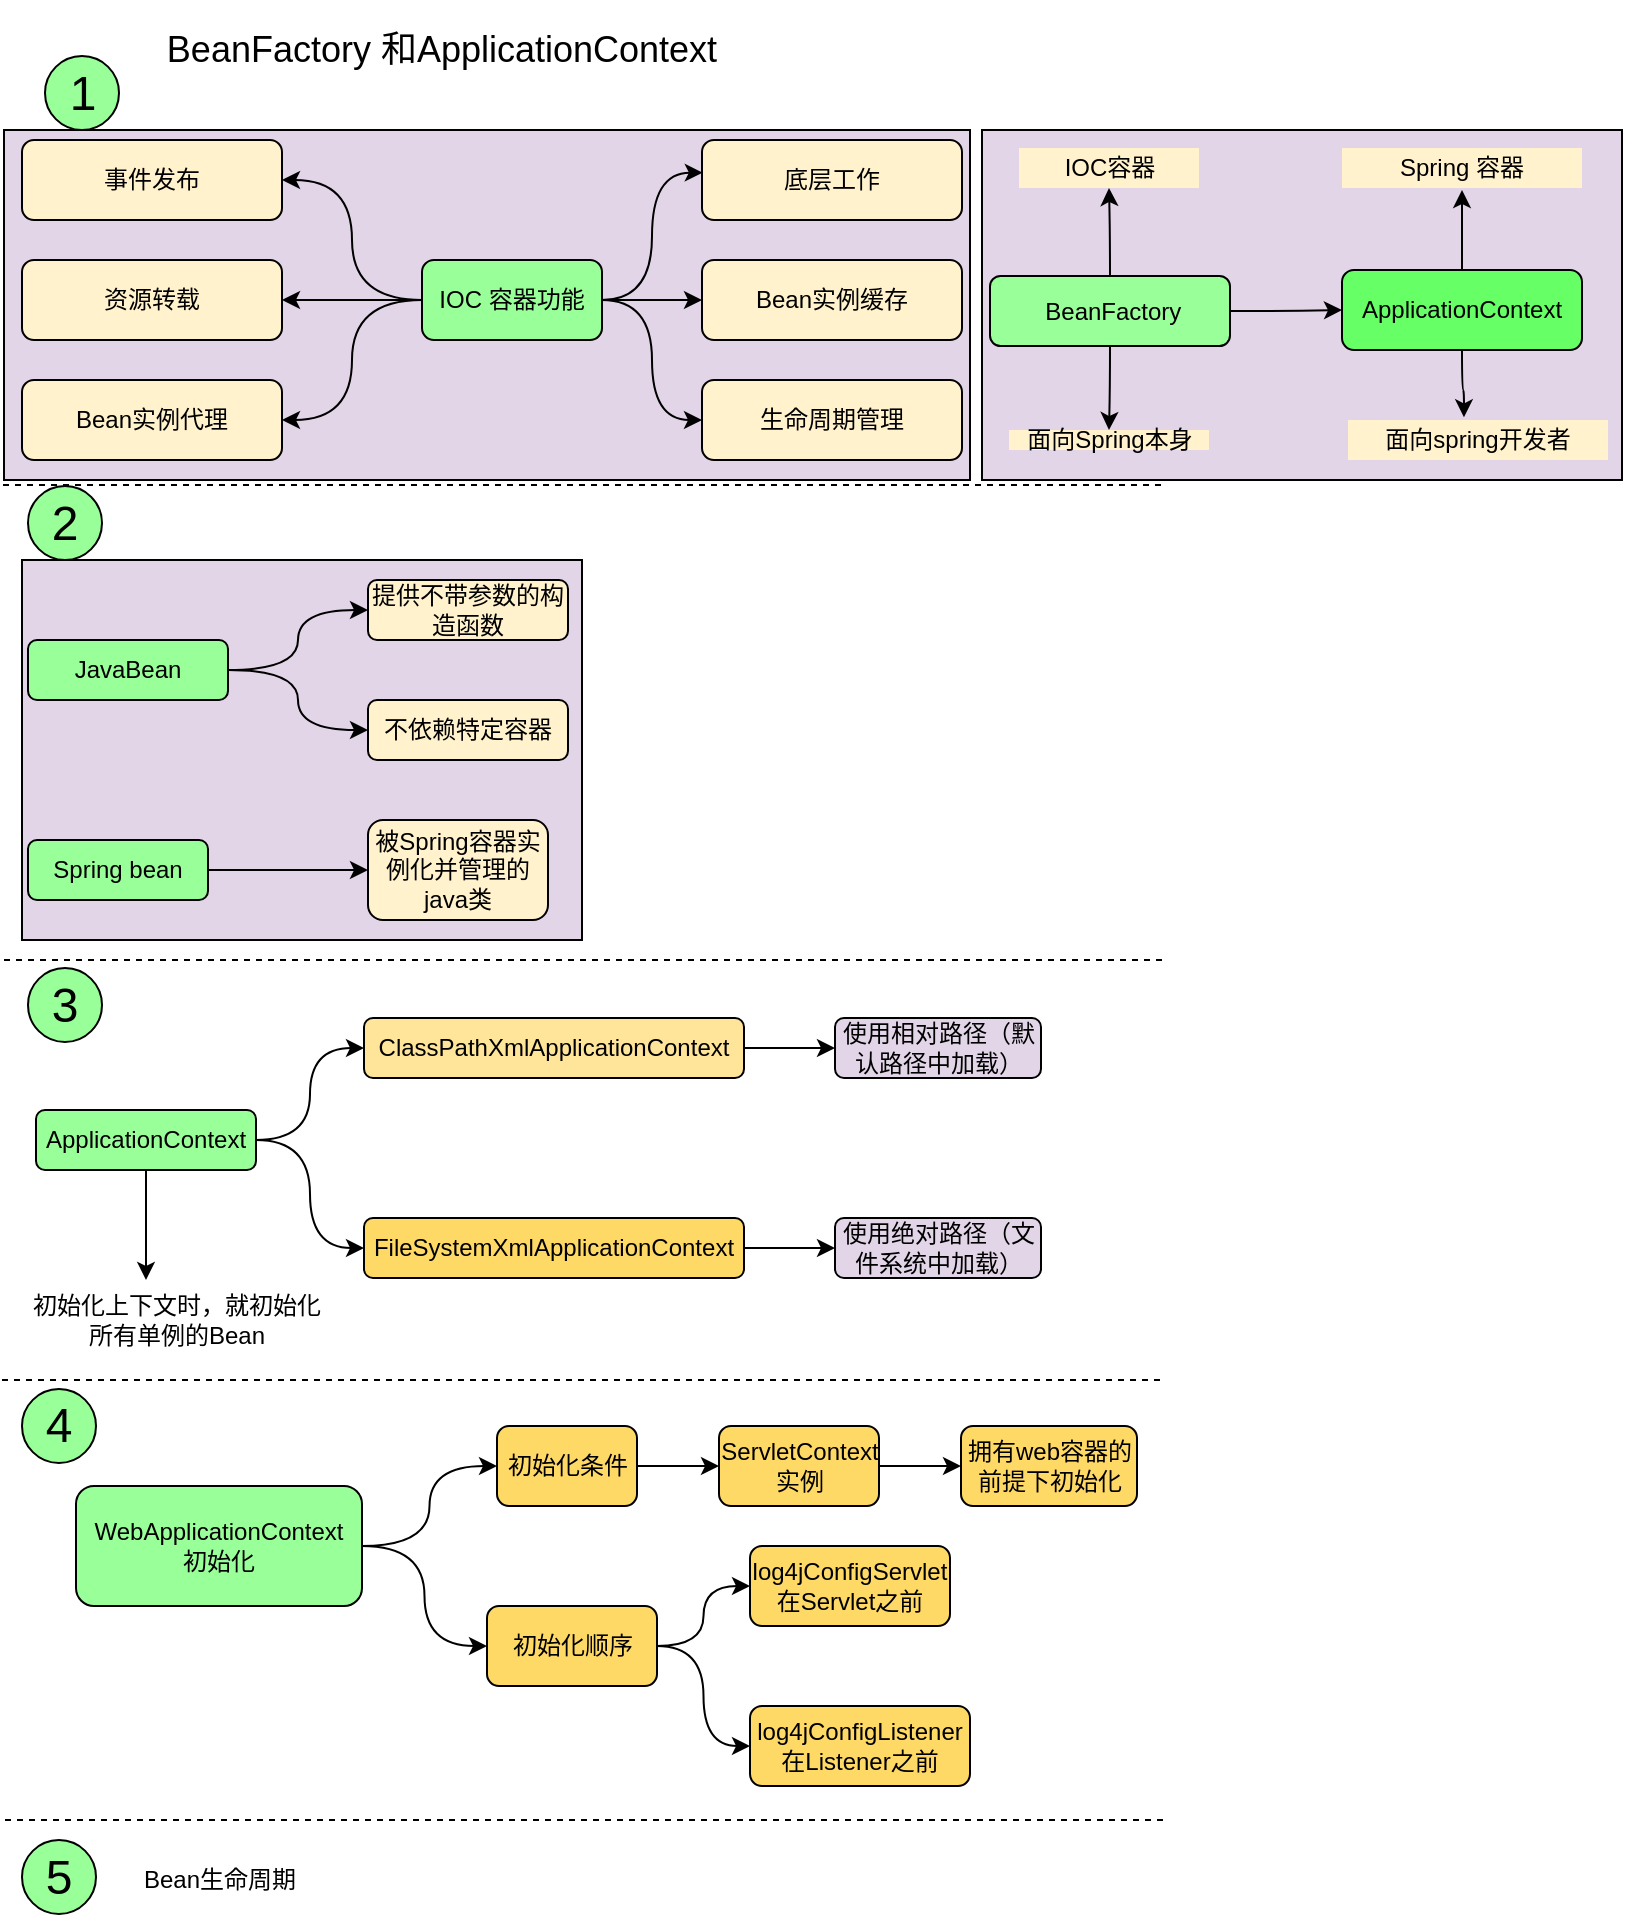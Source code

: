 <mxfile version="10.6.0" type="github"><diagram id="Rns7PakZPHEWWvcKizjZ" name="第 1 页"><mxGraphModel dx="951" dy="471" grid="1" gridSize="10" guides="1" tooltips="1" connect="1" arrows="1" fold="1" page="1" pageScale="1" pageWidth="827" pageHeight="1169" math="0" shadow="0"><root><mxCell id="0"/><mxCell id="1" parent="0"/><mxCell id="Kq7bFuGLAdfFERVtTn6H-45" value="" style="rounded=0;whiteSpace=wrap;html=1;fillColor=#E1D5E7;" vertex="1" parent="1"><mxGeometry x="490" y="75" width="320" height="175" as="geometry"/></mxCell><mxCell id="Kq7bFuGLAdfFERVtTn6H-44" value="" style="rounded=0;whiteSpace=wrap;html=1;fillColor=#E1D5E7;" vertex="1" parent="1"><mxGeometry x="1" y="75" width="483" height="175" as="geometry"/></mxCell><mxCell id="Kq7bFuGLAdfFERVtTn6H-43" value="" style="rounded=0;whiteSpace=wrap;html=1;fillColor=#E1D5E7;" vertex="1" parent="1"><mxGeometry x="10" y="290" width="280" height="190" as="geometry"/></mxCell><mxCell id="Kq7bFuGLAdfFERVtTn6H-1" value="&lt;font style=&quot;font-size: 18px&quot;&gt;BeanFactory 和ApplicationContext&lt;/font&gt;" style="text;html=1;strokeColor=none;fillColor=none;align=center;verticalAlign=middle;whiteSpace=wrap;rounded=0;" vertex="1" parent="1"><mxGeometry y="10" width="440" height="50" as="geometry"/></mxCell><mxCell id="Kq7bFuGLAdfFERVtTn6H-8" style="edgeStyle=orthogonalEdgeStyle;curved=1;rounded=0;orthogonalLoop=1;jettySize=auto;html=1;exitX=1;exitY=0.5;exitDx=0;exitDy=0;entryX=0.003;entryY=0.408;entryDx=0;entryDy=0;entryPerimeter=0;" edge="1" parent="1" source="Kq7bFuGLAdfFERVtTn6H-2" target="Kq7bFuGLAdfFERVtTn6H-3"><mxGeometry relative="1" as="geometry"/></mxCell><mxCell id="Kq7bFuGLAdfFERVtTn6H-9" style="edgeStyle=orthogonalEdgeStyle;curved=1;rounded=0;orthogonalLoop=1;jettySize=auto;html=1;entryX=0;entryY=0.5;entryDx=0;entryDy=0;" edge="1" parent="1" source="Kq7bFuGLAdfFERVtTn6H-2" target="Kq7bFuGLAdfFERVtTn6H-4"><mxGeometry relative="1" as="geometry"/></mxCell><mxCell id="Kq7bFuGLAdfFERVtTn6H-10" style="edgeStyle=orthogonalEdgeStyle;curved=1;rounded=0;orthogonalLoop=1;jettySize=auto;html=1;entryX=0;entryY=0.5;entryDx=0;entryDy=0;" edge="1" parent="1" source="Kq7bFuGLAdfFERVtTn6H-2" target="Kq7bFuGLAdfFERVtTn6H-5"><mxGeometry relative="1" as="geometry"/></mxCell><mxCell id="Kq7bFuGLAdfFERVtTn6H-13" style="edgeStyle=orthogonalEdgeStyle;curved=1;rounded=0;orthogonalLoop=1;jettySize=auto;html=1;entryX=1;entryY=0.5;entryDx=0;entryDy=0;" edge="1" parent="1" source="Kq7bFuGLAdfFERVtTn6H-2" target="Kq7bFuGLAdfFERVtTn6H-7"><mxGeometry relative="1" as="geometry"/></mxCell><mxCell id="Kq7bFuGLAdfFERVtTn6H-15" style="edgeStyle=orthogonalEdgeStyle;curved=1;rounded=0;orthogonalLoop=1;jettySize=auto;html=1;entryX=1;entryY=0.5;entryDx=0;entryDy=0;" edge="1" parent="1" source="Kq7bFuGLAdfFERVtTn6H-2" target="Kq7bFuGLAdfFERVtTn6H-14"><mxGeometry relative="1" as="geometry"><mxPoint x="150" y="180" as="targetPoint"/></mxGeometry></mxCell><mxCell id="Kq7bFuGLAdfFERVtTn6H-17" style="edgeStyle=orthogonalEdgeStyle;curved=1;rounded=0;orthogonalLoop=1;jettySize=auto;html=1;entryX=1;entryY=0.5;entryDx=0;entryDy=0;" edge="1" parent="1" source="Kq7bFuGLAdfFERVtTn6H-2" target="Kq7bFuGLAdfFERVtTn6H-6"><mxGeometry relative="1" as="geometry"/></mxCell><mxCell id="Kq7bFuGLAdfFERVtTn6H-2" value="IOC 容器功能" style="rounded=1;whiteSpace=wrap;html=1;fillColor=#99FF99;" vertex="1" parent="1"><mxGeometry x="210" y="140" width="90" height="40" as="geometry"/></mxCell><mxCell id="Kq7bFuGLAdfFERVtTn6H-3" value="底层工作" style="rounded=1;whiteSpace=wrap;html=1;fillColor=#FFF2CC;" vertex="1" parent="1"><mxGeometry x="350" y="80" width="130" height="40" as="geometry"/></mxCell><mxCell id="Kq7bFuGLAdfFERVtTn6H-4" value="Bean实例缓存" style="rounded=1;whiteSpace=wrap;html=1;fillColor=#FFF2CC;" vertex="1" parent="1"><mxGeometry x="350" y="140" width="130" height="40" as="geometry"/></mxCell><mxCell id="Kq7bFuGLAdfFERVtTn6H-5" value="生命周期管理" style="rounded=1;whiteSpace=wrap;html=1;fillColor=#FFF2CC;" vertex="1" parent="1"><mxGeometry x="350" y="200" width="130" height="40" as="geometry"/></mxCell><mxCell id="Kq7bFuGLAdfFERVtTn6H-6" value="Bean实例代理" style="rounded=1;whiteSpace=wrap;html=1;fillColor=#FFF2CC;" vertex="1" parent="1"><mxGeometry x="10" y="200" width="130" height="40" as="geometry"/></mxCell><mxCell id="Kq7bFuGLAdfFERVtTn6H-7" value="事件发布" style="rounded=1;whiteSpace=wrap;html=1;fillColor=#FFF2CC;" vertex="1" parent="1"><mxGeometry x="10" y="80" width="130" height="40" as="geometry"/></mxCell><mxCell id="Kq7bFuGLAdfFERVtTn6H-14" value="资源转载" style="rounded=1;whiteSpace=wrap;html=1;fillColor=#FFF2CC;" vertex="1" parent="1"><mxGeometry x="10" y="140" width="130" height="40" as="geometry"/></mxCell><mxCell id="Kq7bFuGLAdfFERVtTn6H-21" value="" style="edgeStyle=orthogonalEdgeStyle;curved=1;rounded=0;orthogonalLoop=1;jettySize=auto;html=1;" edge="1" parent="1" source="Kq7bFuGLAdfFERVtTn6H-18" target="Kq7bFuGLAdfFERVtTn6H-20"><mxGeometry relative="1" as="geometry"/></mxCell><mxCell id="Kq7bFuGLAdfFERVtTn6H-23" style="edgeStyle=orthogonalEdgeStyle;curved=1;rounded=0;orthogonalLoop=1;jettySize=auto;html=1;entryX=0.5;entryY=1;entryDx=0;entryDy=0;" edge="1" parent="1" source="Kq7bFuGLAdfFERVtTn6H-18" target="Kq7bFuGLAdfFERVtTn6H-22"><mxGeometry relative="1" as="geometry"/></mxCell><mxCell id="Kq7bFuGLAdfFERVtTn6H-25" style="edgeStyle=orthogonalEdgeStyle;curved=1;rounded=0;orthogonalLoop=1;jettySize=auto;html=1;" edge="1" parent="1" source="Kq7bFuGLAdfFERVtTn6H-20"><mxGeometry relative="1" as="geometry"><mxPoint x="730" y="105" as="targetPoint"/></mxGeometry></mxCell><mxCell id="Kq7bFuGLAdfFERVtTn6H-34" style="edgeStyle=orthogonalEdgeStyle;curved=1;rounded=0;orthogonalLoop=1;jettySize=auto;html=1;entryX=0.446;entryY=-0.067;entryDx=0;entryDy=0;entryPerimeter=0;" edge="1" parent="1" source="Kq7bFuGLAdfFERVtTn6H-20" target="Kq7bFuGLAdfFERVtTn6H-33"><mxGeometry relative="1" as="geometry"/></mxCell><mxCell id="Kq7bFuGLAdfFERVtTn6H-20" value="ApplicationContext" style="rounded=1;whiteSpace=wrap;html=1;fillColor=#66FF66;" vertex="1" parent="1"><mxGeometry x="670" y="145" width="120" height="40" as="geometry"/></mxCell><mxCell id="Kq7bFuGLAdfFERVtTn6H-22" value="IOC容器" style="text;html=1;strokeColor=none;fillColor=#FFF2CC;align=center;verticalAlign=middle;whiteSpace=wrap;rounded=0;" vertex="1" parent="1"><mxGeometry x="508.5" y="84" width="90" height="20" as="geometry"/></mxCell><mxCell id="Kq7bFuGLAdfFERVtTn6H-24" value="Spring 容器" style="text;html=1;strokeColor=none;fillColor=#FFF2CC;align=center;verticalAlign=middle;whiteSpace=wrap;rounded=0;" vertex="1" parent="1"><mxGeometry x="670" y="84" width="120" height="20" as="geometry"/></mxCell><mxCell id="Kq7bFuGLAdfFERVtTn6H-28" value="面向Spring本身" style="text;html=1;strokeColor=none;fillColor=#FFF2CC;align=center;verticalAlign=middle;whiteSpace=wrap;rounded=0;" vertex="1" parent="1"><mxGeometry x="503.5" y="225" width="100" height="10" as="geometry"/></mxCell><mxCell id="Kq7bFuGLAdfFERVtTn6H-33" value="面向spring开发者" style="text;html=1;strokeColor=none;fillColor=#FFF2CC;align=center;verticalAlign=middle;whiteSpace=wrap;rounded=0;" vertex="1" parent="1"><mxGeometry x="673" y="220" width="130" height="20" as="geometry"/></mxCell><mxCell id="Kq7bFuGLAdfFERVtTn6H-37" value="" style="edgeStyle=orthogonalEdgeStyle;curved=1;rounded=0;orthogonalLoop=1;jettySize=auto;html=1;" edge="1" parent="1" source="Kq7bFuGLAdfFERVtTn6H-35" target="Kq7bFuGLAdfFERVtTn6H-36"><mxGeometry relative="1" as="geometry"/></mxCell><mxCell id="Kq7bFuGLAdfFERVtTn6H-39" value="" style="edgeStyle=orthogonalEdgeStyle;curved=1;rounded=0;orthogonalLoop=1;jettySize=auto;html=1;entryX=0;entryY=0.5;entryDx=0;entryDy=0;" edge="1" parent="1" source="Kq7bFuGLAdfFERVtTn6H-35" target="Kq7bFuGLAdfFERVtTn6H-38"><mxGeometry relative="1" as="geometry"/></mxCell><mxCell id="Kq7bFuGLAdfFERVtTn6H-35" value="JavaBean" style="rounded=1;whiteSpace=wrap;html=1;fillColor=#99FF99;" vertex="1" parent="1"><mxGeometry x="13" y="330" width="100" height="30" as="geometry"/></mxCell><mxCell id="Kq7bFuGLAdfFERVtTn6H-38" value="不依赖特定容器" style="rounded=1;whiteSpace=wrap;html=1;fillColor=#FFF2CC;" vertex="1" parent="1"><mxGeometry x="183" y="360" width="100" height="30" as="geometry"/></mxCell><mxCell id="Kq7bFuGLAdfFERVtTn6H-36" value="提供不带参数的构造函数" style="rounded=1;whiteSpace=wrap;html=1;fillColor=#FFF2CC;" vertex="1" parent="1"><mxGeometry x="183" y="300" width="100" height="30" as="geometry"/></mxCell><mxCell id="Kq7bFuGLAdfFERVtTn6H-42" value="" style="edgeStyle=orthogonalEdgeStyle;curved=1;rounded=0;orthogonalLoop=1;jettySize=auto;html=1;" edge="1" parent="1" source="Kq7bFuGLAdfFERVtTn6H-40" target="Kq7bFuGLAdfFERVtTn6H-41"><mxGeometry relative="1" as="geometry"/></mxCell><mxCell id="Kq7bFuGLAdfFERVtTn6H-40" value="Spring bean" style="rounded=1;whiteSpace=wrap;html=1;fillColor=#99FF99;" vertex="1" parent="1"><mxGeometry x="13" y="430" width="90" height="30" as="geometry"/></mxCell><mxCell id="Kq7bFuGLAdfFERVtTn6H-41" value="被Spring容器实例化并管理的java类" style="rounded=1;whiteSpace=wrap;html=1;fillColor=#FFF2CC;" vertex="1" parent="1"><mxGeometry x="183" y="420" width="90" height="50" as="geometry"/></mxCell><mxCell id="Kq7bFuGLAdfFERVtTn6H-49" style="edgeStyle=orthogonalEdgeStyle;curved=1;rounded=0;orthogonalLoop=1;jettySize=auto;html=1;entryX=0.5;entryY=0;entryDx=0;entryDy=0;" edge="1" parent="1" source="Kq7bFuGLAdfFERVtTn6H-18" target="Kq7bFuGLAdfFERVtTn6H-28"><mxGeometry relative="1" as="geometry"/></mxCell><mxCell id="Kq7bFuGLAdfFERVtTn6H-18" value="&amp;nbsp;BeanFactory" style="rounded=1;whiteSpace=wrap;html=1;fillColor=#99FF99;" vertex="1" parent="1"><mxGeometry x="494" y="148" width="120" height="35" as="geometry"/></mxCell><mxCell id="Kq7bFuGLAdfFERVtTn6H-52" value="" style="edgeStyle=orthogonalEdgeStyle;curved=1;rounded=0;orthogonalLoop=1;jettySize=auto;html=1;entryX=0;entryY=0.5;entryDx=0;entryDy=0;" edge="1" parent="1" source="Kq7bFuGLAdfFERVtTn6H-50" target="Kq7bFuGLAdfFERVtTn6H-51"><mxGeometry relative="1" as="geometry"/></mxCell><mxCell id="Kq7bFuGLAdfFERVtTn6H-55" value="" style="edgeStyle=orthogonalEdgeStyle;curved=1;rounded=0;orthogonalLoop=1;jettySize=auto;html=1;entryX=0;entryY=0.5;entryDx=0;entryDy=0;" edge="1" parent="1" source="Kq7bFuGLAdfFERVtTn6H-50" target="Kq7bFuGLAdfFERVtTn6H-54"><mxGeometry relative="1" as="geometry"/></mxCell><mxCell id="Kq7bFuGLAdfFERVtTn6H-61" style="edgeStyle=orthogonalEdgeStyle;curved=1;rounded=0;orthogonalLoop=1;jettySize=auto;html=1;" edge="1" parent="1" source="Kq7bFuGLAdfFERVtTn6H-50"><mxGeometry relative="1" as="geometry"><mxPoint x="72" y="650" as="targetPoint"/></mxGeometry></mxCell><mxCell id="Kq7bFuGLAdfFERVtTn6H-50" value="ApplicationContext" style="rounded=1;whiteSpace=wrap;html=1;fillColor=#99FF99;" vertex="1" parent="1"><mxGeometry x="17" y="565" width="110" height="30" as="geometry"/></mxCell><mxCell id="Kq7bFuGLAdfFERVtTn6H-59" value="" style="edgeStyle=orthogonalEdgeStyle;curved=1;rounded=0;orthogonalLoop=1;jettySize=auto;html=1;" edge="1" parent="1" source="Kq7bFuGLAdfFERVtTn6H-54" target="Kq7bFuGLAdfFERVtTn6H-58"><mxGeometry relative="1" as="geometry"/></mxCell><mxCell id="Kq7bFuGLAdfFERVtTn6H-54" value="FileSystemXmlApplicationContext&lt;br&gt;" style="rounded=1;whiteSpace=wrap;html=1;fillColor=#FFD966;" vertex="1" parent="1"><mxGeometry x="181" y="619" width="190" height="30" as="geometry"/></mxCell><mxCell id="Kq7bFuGLAdfFERVtTn6H-58" value="使用绝对路径（文件系统中加载）&lt;br&gt;" style="rounded=1;whiteSpace=wrap;html=1;fillColor=#E1D5E7;" vertex="1" parent="1"><mxGeometry x="416.5" y="619" width="103" height="30" as="geometry"/></mxCell><mxCell id="Kq7bFuGLAdfFERVtTn6H-57" value="" style="edgeStyle=orthogonalEdgeStyle;curved=1;rounded=0;orthogonalLoop=1;jettySize=auto;html=1;" edge="1" parent="1" source="Kq7bFuGLAdfFERVtTn6H-51" target="Kq7bFuGLAdfFERVtTn6H-56"><mxGeometry relative="1" as="geometry"/></mxCell><mxCell id="Kq7bFuGLAdfFERVtTn6H-51" value="ClassPathXmlApplicationContext&lt;br&gt;" style="rounded=1;whiteSpace=wrap;html=1;fillColor=#FFE599;" vertex="1" parent="1"><mxGeometry x="181" y="519" width="190" height="30" as="geometry"/></mxCell><mxCell id="Kq7bFuGLAdfFERVtTn6H-56" value="使用相对路径（默认路径中加载）" style="rounded=1;whiteSpace=wrap;html=1;fillColor=#E1D5E7;" vertex="1" parent="1"><mxGeometry x="416.5" y="519" width="103" height="30" as="geometry"/></mxCell><mxCell id="Kq7bFuGLAdfFERVtTn6H-60" value="初始化上下文时，就初始化所有单例的Bean" style="text;html=1;strokeColor=none;fillColor=none;align=center;verticalAlign=middle;whiteSpace=wrap;rounded=0;" vertex="1" parent="1"><mxGeometry x="10" y="660" width="155" height="20" as="geometry"/></mxCell><mxCell id="Kq7bFuGLAdfFERVtTn6H-64" value="" style="edgeStyle=orthogonalEdgeStyle;curved=1;rounded=0;orthogonalLoop=1;jettySize=auto;html=1;" edge="1" parent="1" source="Kq7bFuGLAdfFERVtTn6H-62" target="Kq7bFuGLAdfFERVtTn6H-63"><mxGeometry relative="1" as="geometry"/></mxCell><mxCell id="Kq7bFuGLAdfFERVtTn6H-69" value="" style="edgeStyle=orthogonalEdgeStyle;curved=1;rounded=0;orthogonalLoop=1;jettySize=auto;html=1;entryX=0;entryY=0.5;entryDx=0;entryDy=0;" edge="1" parent="1" source="Kq7bFuGLAdfFERVtTn6H-62" target="Kq7bFuGLAdfFERVtTn6H-68"><mxGeometry relative="1" as="geometry"/></mxCell><mxCell id="Kq7bFuGLAdfFERVtTn6H-62" value="WebApplicationContext&lt;br&gt;初始化&lt;br&gt;" style="rounded=1;whiteSpace=wrap;html=1;fillColor=#99FF99;" vertex="1" parent="1"><mxGeometry x="37" y="753" width="143" height="60" as="geometry"/></mxCell><mxCell id="Kq7bFuGLAdfFERVtTn6H-73" value="" style="edgeStyle=orthogonalEdgeStyle;curved=1;rounded=0;orthogonalLoop=1;jettySize=auto;html=1;" edge="1" parent="1" source="Kq7bFuGLAdfFERVtTn6H-68" target="Kq7bFuGLAdfFERVtTn6H-72"><mxGeometry relative="1" as="geometry"/></mxCell><mxCell id="Kq7bFuGLAdfFERVtTn6H-75" value="" style="edgeStyle=orthogonalEdgeStyle;curved=1;rounded=0;orthogonalLoop=1;jettySize=auto;html=1;entryX=0;entryY=0.5;entryDx=0;entryDy=0;" edge="1" parent="1" source="Kq7bFuGLAdfFERVtTn6H-68" target="Kq7bFuGLAdfFERVtTn6H-74"><mxGeometry relative="1" as="geometry"/></mxCell><mxCell id="Kq7bFuGLAdfFERVtTn6H-68" value="初始化顺序" style="rounded=1;whiteSpace=wrap;html=1;fillColor=#FFD966;" vertex="1" parent="1"><mxGeometry x="242.5" y="813" width="85" height="40" as="geometry"/></mxCell><mxCell id="Kq7bFuGLAdfFERVtTn6H-74" value="log4jConfigListener 在Listener之前" style="rounded=1;whiteSpace=wrap;html=1;fillColor=#FFD966;" vertex="1" parent="1"><mxGeometry x="374" y="863" width="110" height="40" as="geometry"/></mxCell><mxCell id="Kq7bFuGLAdfFERVtTn6H-72" value="log4jConfigServlet 在Servlet之前" style="rounded=1;whiteSpace=wrap;html=1;fillColor=#FFD966;" vertex="1" parent="1"><mxGeometry x="374" y="783" width="100" height="40" as="geometry"/></mxCell><mxCell id="Kq7bFuGLAdfFERVtTn6H-66" value="" style="edgeStyle=orthogonalEdgeStyle;curved=1;rounded=0;orthogonalLoop=1;jettySize=auto;html=1;" edge="1" parent="1" source="Kq7bFuGLAdfFERVtTn6H-63" target="Kq7bFuGLAdfFERVtTn6H-65"><mxGeometry relative="1" as="geometry"/></mxCell><mxCell id="Kq7bFuGLAdfFERVtTn6H-63" value="初始化条件&lt;br&gt;" style="rounded=1;whiteSpace=wrap;html=1;fillColor=#FFD966;" vertex="1" parent="1"><mxGeometry x="247.5" y="723" width="70" height="40" as="geometry"/></mxCell><mxCell id="Kq7bFuGLAdfFERVtTn6H-71" value="" style="edgeStyle=orthogonalEdgeStyle;curved=1;rounded=0;orthogonalLoop=1;jettySize=auto;html=1;" edge="1" parent="1" source="Kq7bFuGLAdfFERVtTn6H-65" target="Kq7bFuGLAdfFERVtTn6H-70"><mxGeometry relative="1" as="geometry"/></mxCell><mxCell id="Kq7bFuGLAdfFERVtTn6H-65" value="ServletContext实例&lt;br&gt;" style="rounded=1;whiteSpace=wrap;html=1;fillColor=#FFD966;" vertex="1" parent="1"><mxGeometry x="358.5" y="723" width="80" height="40" as="geometry"/></mxCell><mxCell id="Kq7bFuGLAdfFERVtTn6H-70" value="拥有web容器的前提下初始化&lt;br&gt;" style="rounded=1;whiteSpace=wrap;html=1;fillColor=#FFD966;" vertex="1" parent="1"><mxGeometry x="479.5" y="723" width="88" height="40" as="geometry"/></mxCell><mxCell id="Kq7bFuGLAdfFERVtTn6H-77" value="&lt;font style=&quot;font-size: 24px&quot;&gt;1&lt;/font&gt;" style="ellipse;whiteSpace=wrap;html=1;aspect=fixed;fillColor=#99FF99;" vertex="1" parent="1"><mxGeometry x="21.5" y="38" width="37" height="37" as="geometry"/></mxCell><mxCell id="Kq7bFuGLAdfFERVtTn6H-78" value="&lt;font style=&quot;font-size: 24px&quot;&gt;2&lt;/font&gt;" style="ellipse;whiteSpace=wrap;html=1;aspect=fixed;fillColor=#99FF99;" vertex="1" parent="1"><mxGeometry x="13" y="253" width="37" height="37" as="geometry"/></mxCell><mxCell id="Kq7bFuGLAdfFERVtTn6H-79" value="&lt;font style=&quot;font-size: 24px&quot;&gt;3&lt;/font&gt;" style="ellipse;whiteSpace=wrap;html=1;aspect=fixed;fillColor=#99FF99;" vertex="1" parent="1"><mxGeometry x="13" y="494" width="37" height="37" as="geometry"/></mxCell><mxCell id="Kq7bFuGLAdfFERVtTn6H-80" value="&lt;font style=&quot;font-size: 24px&quot;&gt;4&lt;/font&gt;" style="ellipse;whiteSpace=wrap;html=1;aspect=fixed;fillColor=#99FF99;" vertex="1" parent="1"><mxGeometry x="10" y="704.5" width="37" height="37" as="geometry"/></mxCell><mxCell id="Kq7bFuGLAdfFERVtTn6H-81" value="" style="endArrow=none;dashed=1;html=1;" edge="1" parent="1"><mxGeometry width="50" height="50" relative="1" as="geometry"><mxPoint y="700" as="sourcePoint"/><mxPoint x="580" y="700" as="targetPoint"/></mxGeometry></mxCell><mxCell id="Kq7bFuGLAdfFERVtTn6H-82" value="" style="endArrow=none;dashed=1;html=1;" edge="1" parent="1"><mxGeometry width="50" height="50" relative="1" as="geometry"><mxPoint x="1" y="490" as="sourcePoint"/><mxPoint x="581" y="490" as="targetPoint"/></mxGeometry></mxCell><mxCell id="Kq7bFuGLAdfFERVtTn6H-83" value="" style="endArrow=none;dashed=1;html=1;" edge="1" parent="1"><mxGeometry width="50" height="50" relative="1" as="geometry"><mxPoint x="0.5" y="252.5" as="sourcePoint"/><mxPoint x="580.5" y="252.5" as="targetPoint"/></mxGeometry></mxCell><mxCell id="Kq7bFuGLAdfFERVtTn6H-84" value="" style="endArrow=none;dashed=1;html=1;" edge="1" parent="1"><mxGeometry width="50" height="50" relative="1" as="geometry"><mxPoint x="1.5" y="920" as="sourcePoint"/><mxPoint x="581.5" y="920" as="targetPoint"/></mxGeometry></mxCell><mxCell id="Kq7bFuGLAdfFERVtTn6H-85" value="&lt;font style=&quot;font-size: 24px&quot;&gt;5&lt;/font&gt;" style="ellipse;whiteSpace=wrap;html=1;aspect=fixed;fillColor=#99FF99;" vertex="1" parent="1"><mxGeometry x="10" y="930" width="37" height="37" as="geometry"/></mxCell><mxCell id="Kq7bFuGLAdfFERVtTn6H-86" value="Bean生命周期" style="text;html=1;strokeColor=none;fillColor=none;align=center;verticalAlign=middle;whiteSpace=wrap;rounded=0;" vertex="1" parent="1"><mxGeometry x="58" y="940" width="102" height="20" as="geometry"/></mxCell></root></mxGraphModel></diagram></mxfile>